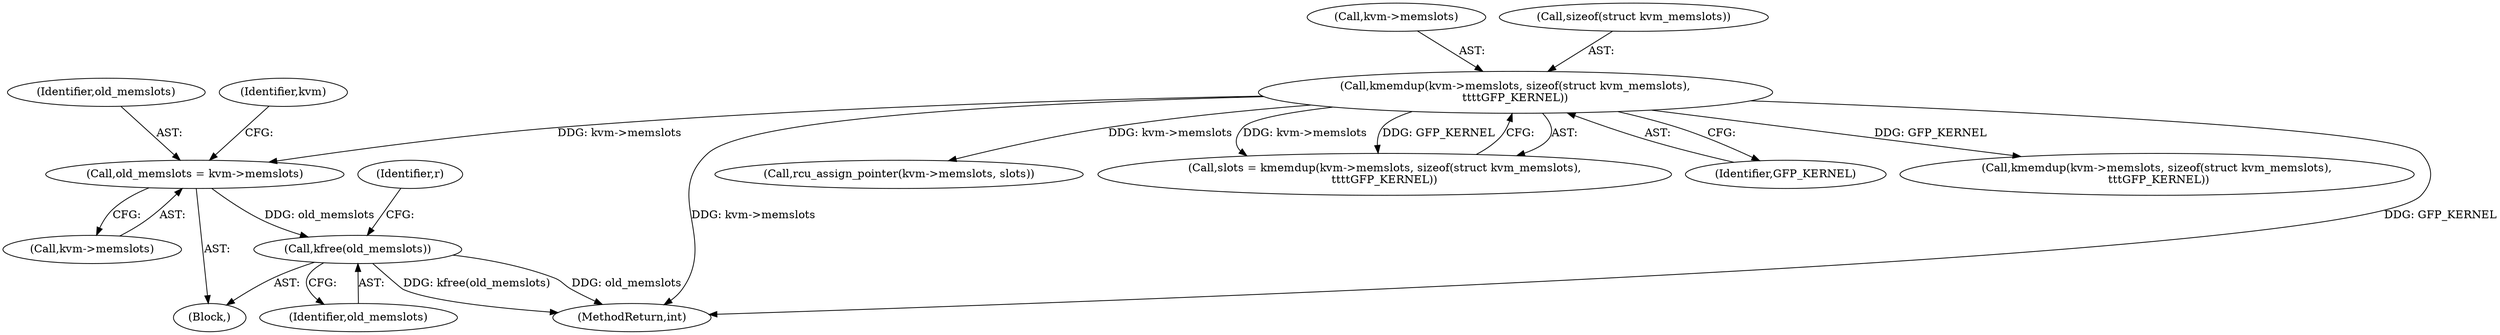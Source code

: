 digraph "0_linux_e40f193f5bb022e927a57a4f5d5194e4f12ddb74@API" {
"1000421" [label="(Call,kfree(old_memslots))"];
"1000403" [label="(Call,old_memslots = kvm->memslots)"];
"1000377" [label="(Call,kmemdup(kvm->memslots, sizeof(struct kvm_memslots),\n\t\t\t\tGFP_KERNEL))"];
"1000410" [label="(Identifier,kvm)"];
"1000378" [label="(Call,kvm->memslots)"];
"1000377" [label="(Call,kmemdup(kvm->memslots, sizeof(struct kvm_memslots),\n\t\t\t\tGFP_KERNEL))"];
"1000424" [label="(Identifier,r)"];
"1000421" [label="(Call,kfree(old_memslots))"];
"1000381" [label="(Call,sizeof(struct kvm_memslots))"];
"1000405" [label="(Call,kvm->memslots)"];
"1000404" [label="(Identifier,old_memslots)"];
"1000489" [label="(MethodReturn,int)"];
"1000408" [label="(Call,rcu_assign_pointer(kvm->memslots, slots))"];
"1000375" [label="(Call,slots = kmemdup(kvm->memslots, sizeof(struct kvm_memslots),\n\t\t\t\tGFP_KERNEL))"];
"1000383" [label="(Identifier,GFP_KERNEL)"];
"1000369" [label="(Block,)"];
"1000422" [label="(Identifier,old_memslots)"];
"1000403" [label="(Call,old_memslots = kvm->memslots)"];
"1000443" [label="(Call,kmemdup(kvm->memslots, sizeof(struct kvm_memslots),\n \t\t\tGFP_KERNEL))"];
"1000421" -> "1000369"  [label="AST: "];
"1000421" -> "1000422"  [label="CFG: "];
"1000422" -> "1000421"  [label="AST: "];
"1000424" -> "1000421"  [label="CFG: "];
"1000421" -> "1000489"  [label="DDG: old_memslots"];
"1000421" -> "1000489"  [label="DDG: kfree(old_memslots)"];
"1000403" -> "1000421"  [label="DDG: old_memslots"];
"1000403" -> "1000369"  [label="AST: "];
"1000403" -> "1000405"  [label="CFG: "];
"1000404" -> "1000403"  [label="AST: "];
"1000405" -> "1000403"  [label="AST: "];
"1000410" -> "1000403"  [label="CFG: "];
"1000377" -> "1000403"  [label="DDG: kvm->memslots"];
"1000377" -> "1000375"  [label="AST: "];
"1000377" -> "1000383"  [label="CFG: "];
"1000378" -> "1000377"  [label="AST: "];
"1000381" -> "1000377"  [label="AST: "];
"1000383" -> "1000377"  [label="AST: "];
"1000375" -> "1000377"  [label="CFG: "];
"1000377" -> "1000489"  [label="DDG: GFP_KERNEL"];
"1000377" -> "1000489"  [label="DDG: kvm->memslots"];
"1000377" -> "1000375"  [label="DDG: kvm->memslots"];
"1000377" -> "1000375"  [label="DDG: GFP_KERNEL"];
"1000377" -> "1000408"  [label="DDG: kvm->memslots"];
"1000377" -> "1000443"  [label="DDG: GFP_KERNEL"];
}
